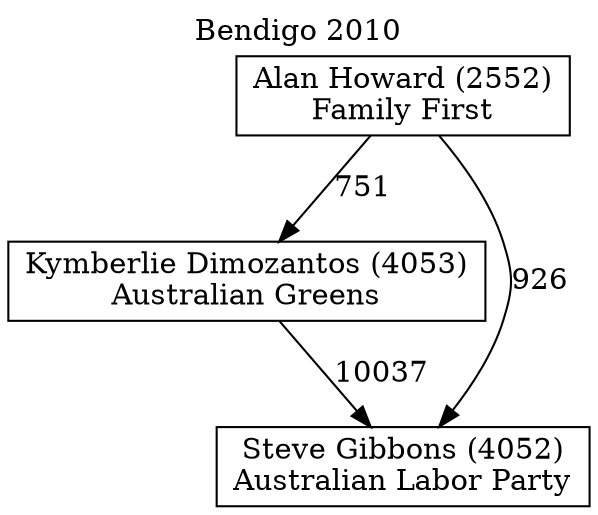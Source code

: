 // House preference flow
digraph "Steve Gibbons (4052)_Bendigo_2010" {
	graph [label="Bendigo 2010" labelloc=t mclimit=10]
	node [shape=box]
	"Alan Howard (2552)" [label="Alan Howard (2552)
Family First"]
	"Kymberlie Dimozantos (4053)" [label="Kymberlie Dimozantos (4053)
Australian Greens"]
	"Steve Gibbons (4052)" [label="Steve Gibbons (4052)
Australian Labor Party"]
	"Alan Howard (2552)" -> "Kymberlie Dimozantos (4053)" [label=751]
	"Alan Howard (2552)" -> "Steve Gibbons (4052)" [label=926]
	"Kymberlie Dimozantos (4053)" -> "Steve Gibbons (4052)" [label=10037]
}
